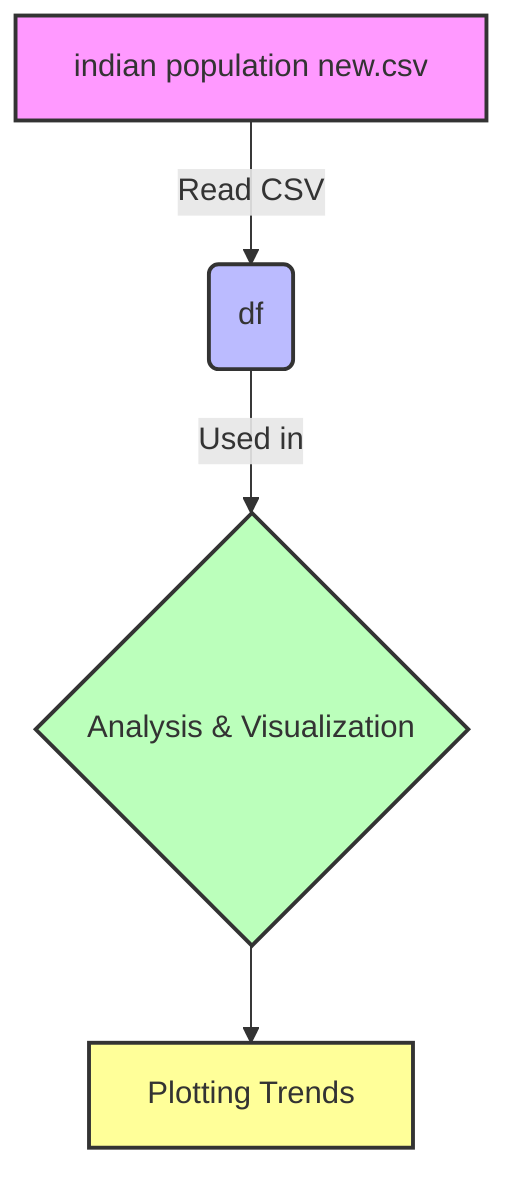 %%{init: {"theme": "default"}}%%
%% Diagram showing the data workflow in the Jupyter Notebook 29029043.ipynb

flowchart TD
    A[indian population new.csv] -->|Read CSV| B(df)
    %% A: Represents the CSV file containing population data of India

    B -->|Used in| C{Analysis & Visualization}
    %% B: DataFrame 'df' containing the loaded population data

    C --> D[Plotting Trends]
    %% C: The data is analyzed and visualized through various plots to understand demographic trends

    style A fill:#f9f,stroke:#333,stroke-width:2px;
    style B fill:#bbf,stroke:#333,stroke-width:2px;
    style C fill:#bfb,stroke:#333,stroke-width:2px;
    style D fill:#ff9,stroke:#333,stroke-width:2px;